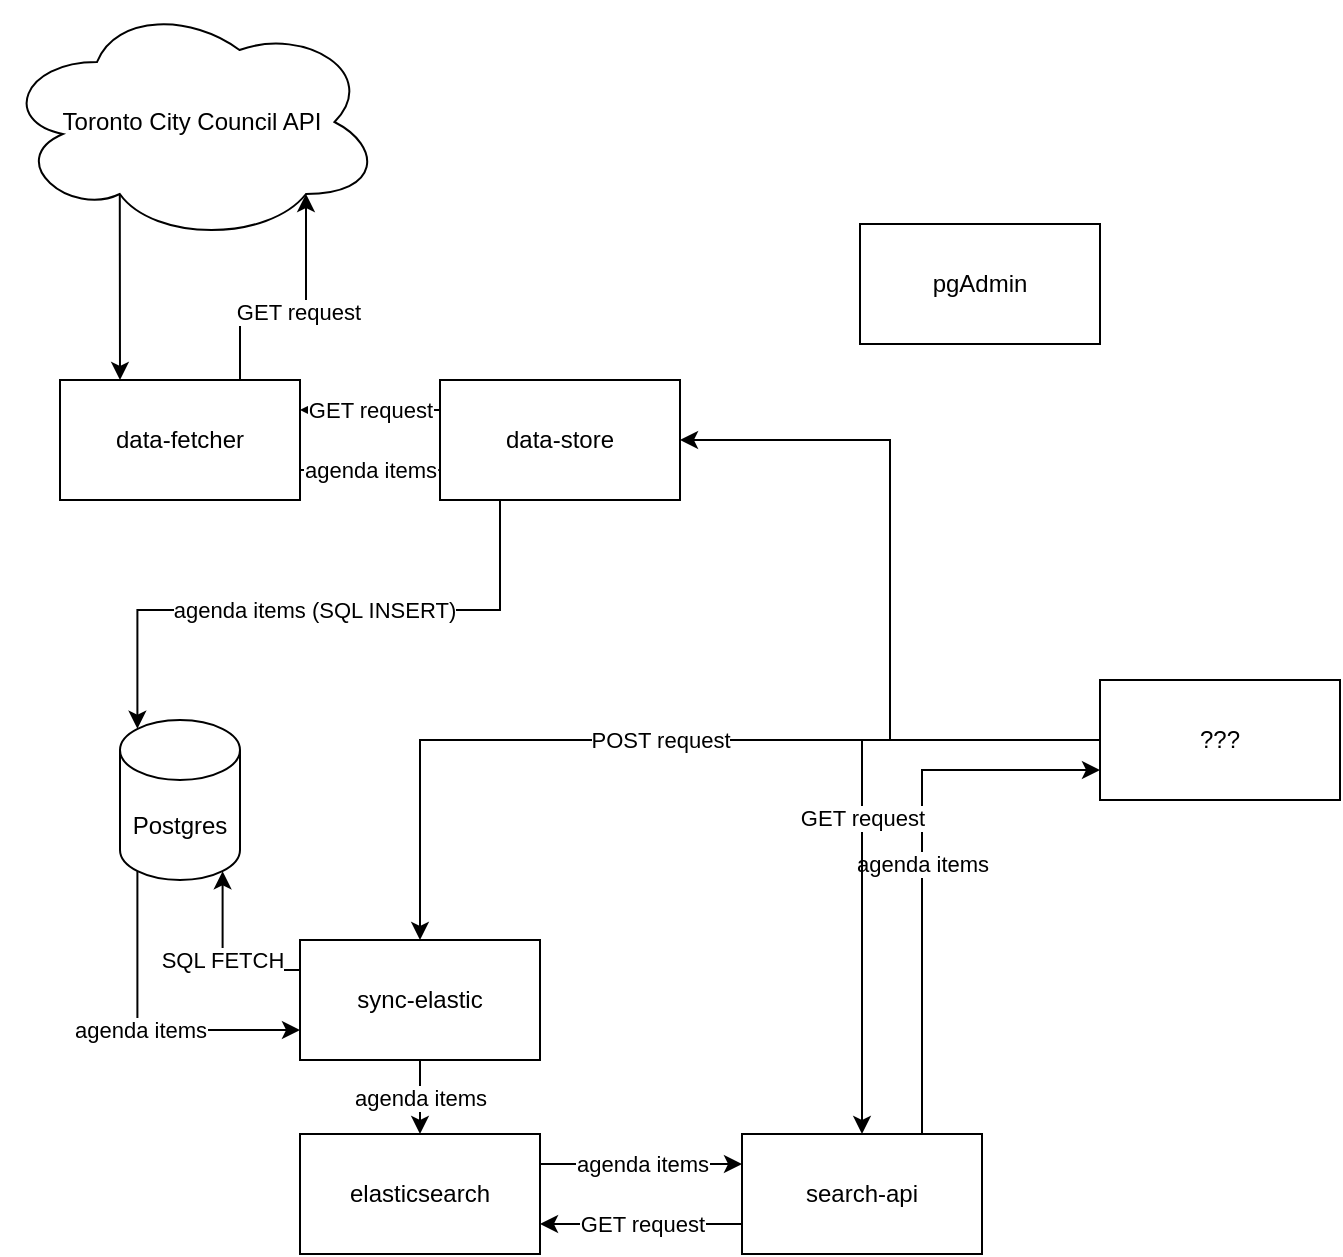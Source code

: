 <mxfile version="25.0.3">
  <diagram name="Page-1" id="_lW8ASoju0bMv21-uhq9">
    <mxGraphModel dx="685" dy="737" grid="1" gridSize="10" guides="1" tooltips="1" connect="1" arrows="1" fold="1" page="1" pageScale="1" pageWidth="850" pageHeight="1100" math="0" shadow="0">
      <root>
        <mxCell id="0" />
        <mxCell id="1" parent="0" />
        <mxCell id="DuARppV4RyR8luw45Tnp-12" value="agenda items" style="edgeStyle=orthogonalEdgeStyle;rounded=0;orthogonalLoop=1;jettySize=auto;html=1;exitX=0.5;exitY=1;exitDx=0;exitDy=0;" parent="1" source="DuARppV4RyR8luw45Tnp-1" target="DuARppV4RyR8luw45Tnp-9" edge="1">
          <mxGeometry relative="1" as="geometry" />
        </mxCell>
        <mxCell id="DuARppV4RyR8luw45Tnp-1" value="sync-elastic" style="rounded=0;whiteSpace=wrap;html=1;" parent="1" vertex="1">
          <mxGeometry x="150" y="940" width="120" height="60" as="geometry" />
        </mxCell>
        <mxCell id="DuARppV4RyR8luw45Tnp-22" value="agenda items" style="edgeStyle=orthogonalEdgeStyle;rounded=0;orthogonalLoop=1;jettySize=auto;html=1;exitX=1;exitY=0.75;exitDx=0;exitDy=0;entryX=0;entryY=0.75;entryDx=0;entryDy=0;" parent="1" source="DuARppV4RyR8luw45Tnp-2" target="DuARppV4RyR8luw45Tnp-3" edge="1">
          <mxGeometry relative="1" as="geometry" />
        </mxCell>
        <mxCell id="DuARppV4RyR8luw45Tnp-2" value="data-fetcher" style="rounded=0;whiteSpace=wrap;html=1;" parent="1" vertex="1">
          <mxGeometry x="30" y="660" width="120" height="60" as="geometry" />
        </mxCell>
        <mxCell id="DuARppV4RyR8luw45Tnp-21" value="GET request" style="edgeStyle=orthogonalEdgeStyle;rounded=0;orthogonalLoop=1;jettySize=auto;html=1;exitX=0;exitY=0.25;exitDx=0;exitDy=0;entryX=1;entryY=0.25;entryDx=0;entryDy=0;" parent="1" source="DuARppV4RyR8luw45Tnp-3" target="DuARppV4RyR8luw45Tnp-2" edge="1">
          <mxGeometry relative="1" as="geometry" />
        </mxCell>
        <mxCell id="DuARppV4RyR8luw45Tnp-3" value="data-store" style="rounded=0;whiteSpace=wrap;html=1;" parent="1" vertex="1">
          <mxGeometry x="220" y="660" width="120" height="60" as="geometry" />
        </mxCell>
        <mxCell id="DuARppV4RyR8luw45Tnp-14" value="GET request" style="edgeStyle=orthogonalEdgeStyle;rounded=0;orthogonalLoop=1;jettySize=auto;html=1;exitX=0;exitY=0.75;exitDx=0;exitDy=0;entryX=1;entryY=0.75;entryDx=0;entryDy=0;" parent="1" source="DuARppV4RyR8luw45Tnp-4" target="DuARppV4RyR8luw45Tnp-9" edge="1">
          <mxGeometry relative="1" as="geometry" />
        </mxCell>
        <mxCell id="DuARppV4RyR8luw45Tnp-25" value="agenda items" style="edgeStyle=orthogonalEdgeStyle;rounded=0;orthogonalLoop=1;jettySize=auto;html=1;exitX=0.75;exitY=0;exitDx=0;exitDy=0;entryX=0;entryY=0.75;entryDx=0;entryDy=0;" parent="1" source="DuARppV4RyR8luw45Tnp-4" target="DuARppV4RyR8luw45Tnp-15" edge="1">
          <mxGeometry relative="1" as="geometry" />
        </mxCell>
        <mxCell id="DuARppV4RyR8luw45Tnp-4" value="search-api" style="rounded=0;whiteSpace=wrap;html=1;" parent="1" vertex="1">
          <mxGeometry x="371" y="1037" width="120" height="60" as="geometry" />
        </mxCell>
        <mxCell id="DuARppV4RyR8luw45Tnp-7" value="pgAdmin" style="rounded=0;whiteSpace=wrap;html=1;" parent="1" vertex="1">
          <mxGeometry x="430" y="582" width="120" height="60" as="geometry" />
        </mxCell>
        <mxCell id="DuARppV4RyR8luw45Tnp-10" value="agenda items" style="edgeStyle=orthogonalEdgeStyle;rounded=0;orthogonalLoop=1;jettySize=auto;html=1;exitX=0.145;exitY=1;exitDx=0;exitDy=-4.35;exitPerimeter=0;entryX=0;entryY=0.75;entryDx=0;entryDy=0;" parent="1" source="DuARppV4RyR8luw45Tnp-8" target="DuARppV4RyR8luw45Tnp-1" edge="1">
          <mxGeometry relative="1" as="geometry">
            <Array as="points">
              <mxPoint x="69" y="985" />
            </Array>
          </mxGeometry>
        </mxCell>
        <mxCell id="DuARppV4RyR8luw45Tnp-8" value="Postgres" style="shape=cylinder3;whiteSpace=wrap;html=1;boundedLbl=1;backgroundOutline=1;size=15;" parent="1" vertex="1">
          <mxGeometry x="60" y="830" width="60" height="80" as="geometry" />
        </mxCell>
        <mxCell id="DuARppV4RyR8luw45Tnp-13" value="agenda items" style="edgeStyle=orthogonalEdgeStyle;rounded=0;orthogonalLoop=1;jettySize=auto;html=1;exitX=1;exitY=0.25;exitDx=0;exitDy=0;entryX=0;entryY=0.25;entryDx=0;entryDy=0;" parent="1" source="DuARppV4RyR8luw45Tnp-9" target="DuARppV4RyR8luw45Tnp-4" edge="1">
          <mxGeometry relative="1" as="geometry" />
        </mxCell>
        <mxCell id="DuARppV4RyR8luw45Tnp-9" value="elasticsearch" style="rounded=0;whiteSpace=wrap;html=1;" parent="1" vertex="1">
          <mxGeometry x="150" y="1037" width="120" height="60" as="geometry" />
        </mxCell>
        <mxCell id="DuARppV4RyR8luw45Tnp-11" value="SQL FETCH" style="edgeStyle=orthogonalEdgeStyle;rounded=0;orthogonalLoop=1;jettySize=auto;html=1;exitX=0;exitY=0.25;exitDx=0;exitDy=0;entryX=0.855;entryY=1;entryDx=0;entryDy=-4.35;entryPerimeter=0;" parent="1" source="DuARppV4RyR8luw45Tnp-1" target="DuARppV4RyR8luw45Tnp-8" edge="1">
          <mxGeometry relative="1" as="geometry" />
        </mxCell>
        <mxCell id="DuARppV4RyR8luw45Tnp-16" value="POST request" style="edgeStyle=orthogonalEdgeStyle;rounded=0;orthogonalLoop=1;jettySize=auto;html=1;exitX=0;exitY=0.5;exitDx=0;exitDy=0;entryX=0.5;entryY=0;entryDx=0;entryDy=0;" parent="1" source="DuARppV4RyR8luw45Tnp-15" target="DuARppV4RyR8luw45Tnp-1" edge="1">
          <mxGeometry relative="1" as="geometry" />
        </mxCell>
        <mxCell id="DuARppV4RyR8luw45Tnp-17" value="GET request" style="edgeStyle=orthogonalEdgeStyle;rounded=0;orthogonalLoop=1;jettySize=auto;html=1;exitX=0;exitY=0.5;exitDx=0;exitDy=0;entryX=0.5;entryY=0;entryDx=0;entryDy=0;" parent="1" source="DuARppV4RyR8luw45Tnp-15" target="DuARppV4RyR8luw45Tnp-4" edge="1">
          <mxGeometry relative="1" as="geometry" />
        </mxCell>
        <mxCell id="DuARppV4RyR8luw45Tnp-24" style="edgeStyle=orthogonalEdgeStyle;rounded=0;orthogonalLoop=1;jettySize=auto;html=1;exitX=0;exitY=0.5;exitDx=0;exitDy=0;entryX=1;entryY=0.5;entryDx=0;entryDy=0;" parent="1" source="DuARppV4RyR8luw45Tnp-15" target="DuARppV4RyR8luw45Tnp-3" edge="1">
          <mxGeometry relative="1" as="geometry" />
        </mxCell>
        <mxCell id="DuARppV4RyR8luw45Tnp-15" value="???" style="rounded=0;whiteSpace=wrap;html=1;" parent="1" vertex="1">
          <mxGeometry x="550" y="810" width="120" height="60" as="geometry" />
        </mxCell>
        <mxCell id="DuARppV4RyR8luw45Tnp-20" style="edgeStyle=orthogonalEdgeStyle;rounded=0;orthogonalLoop=1;jettySize=auto;html=1;exitX=0.31;exitY=0.8;exitDx=0;exitDy=0;exitPerimeter=0;entryX=0.25;entryY=0;entryDx=0;entryDy=0;" parent="1" source="DuARppV4RyR8luw45Tnp-18" target="DuARppV4RyR8luw45Tnp-2" edge="1">
          <mxGeometry relative="1" as="geometry">
            <Array as="points">
              <mxPoint x="60" y="574" />
            </Array>
          </mxGeometry>
        </mxCell>
        <mxCell id="DuARppV4RyR8luw45Tnp-18" value="Toronto City Council API" style="ellipse;shape=cloud;whiteSpace=wrap;html=1;" parent="1" vertex="1">
          <mxGeometry x="1" y="471" width="190" height="120" as="geometry" />
        </mxCell>
        <mxCell id="DuARppV4RyR8luw45Tnp-19" value="GET request" style="edgeStyle=orthogonalEdgeStyle;rounded=0;orthogonalLoop=1;jettySize=auto;html=1;exitX=0.75;exitY=0;exitDx=0;exitDy=0;entryX=0.8;entryY=0.8;entryDx=0;entryDy=0;entryPerimeter=0;" parent="1" source="DuARppV4RyR8luw45Tnp-2" target="DuARppV4RyR8luw45Tnp-18" edge="1">
          <mxGeometry relative="1" as="geometry" />
        </mxCell>
        <mxCell id="DuARppV4RyR8luw45Tnp-23" value="agenda items (SQL INSERT)" style="edgeStyle=orthogonalEdgeStyle;rounded=0;orthogonalLoop=1;jettySize=auto;html=1;exitX=0.25;exitY=1;exitDx=0;exitDy=0;entryX=0.145;entryY=0;entryDx=0;entryDy=4.35;entryPerimeter=0;" parent="1" source="DuARppV4RyR8luw45Tnp-3" target="DuARppV4RyR8luw45Tnp-8" edge="1">
          <mxGeometry relative="1" as="geometry" />
        </mxCell>
      </root>
    </mxGraphModel>
  </diagram>
</mxfile>
